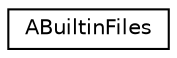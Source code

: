 digraph "Graphical Class Hierarchy"
{
 // LATEX_PDF_SIZE
  edge [fontname="Helvetica",fontsize="10",labelfontname="Helvetica",labelfontsize="10"];
  node [fontname="Helvetica",fontsize="10",shape=record];
  rankdir="LR";
  Node0 [label="ABuiltinFiles",height=0.2,width=0.4,color="black", fillcolor="white", style="filled",URL="$classABuiltinFiles.html",tooltip=" "];
}
